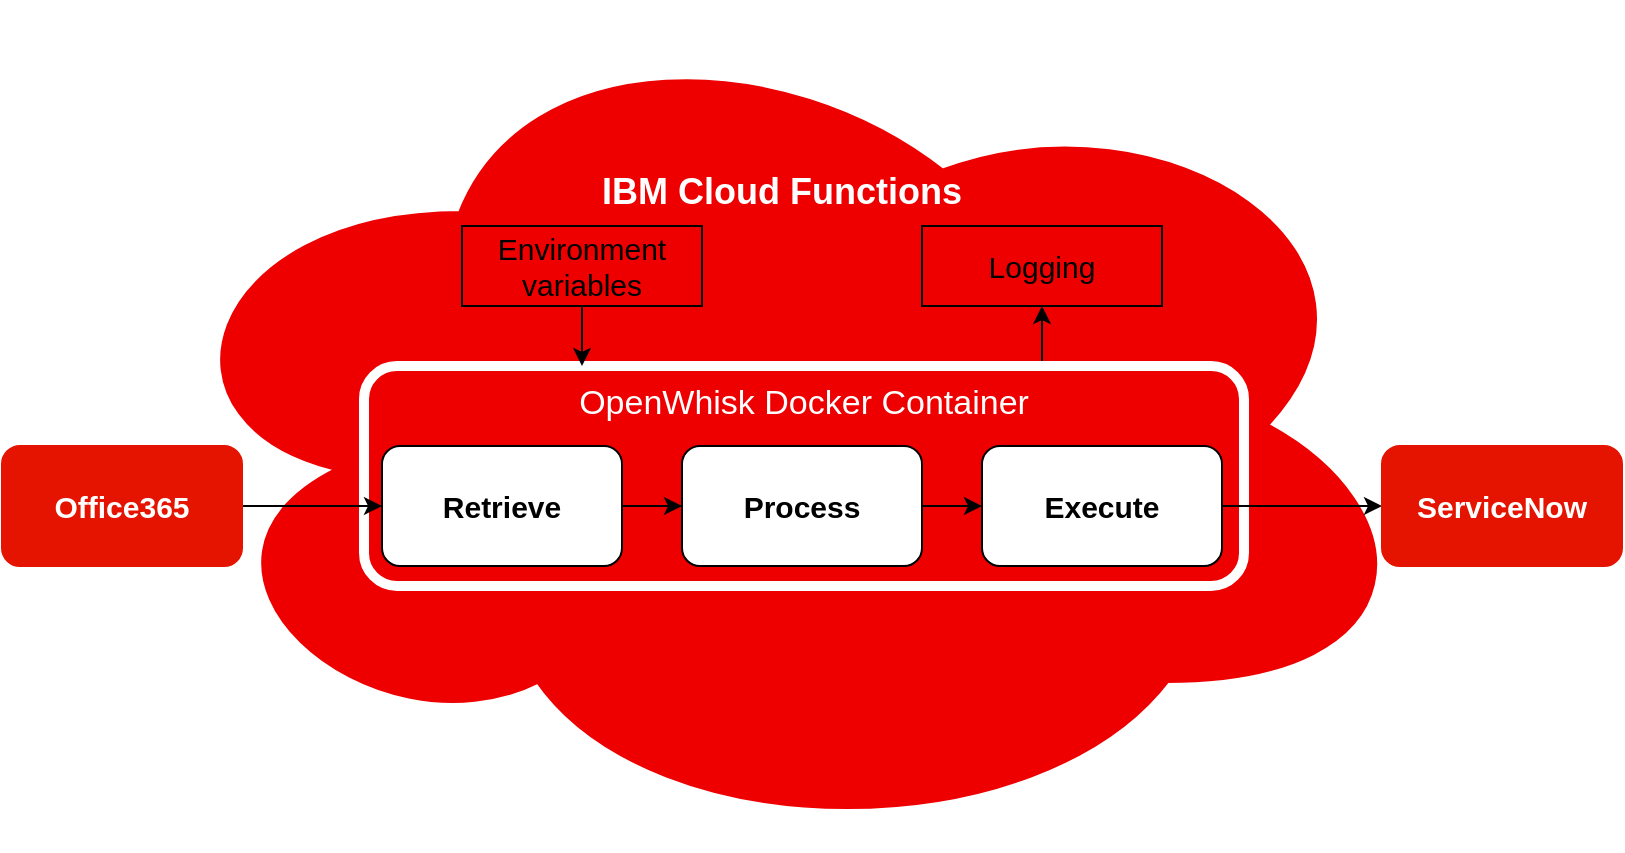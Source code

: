 <mxfile version="10.7.5" type="github"><diagram id="Xsrj5gvIQPnTvIfYPSJn" name="Page-1"><mxGraphModel dx="2225" dy="810" grid="1" gridSize="10" guides="1" tooltips="1" connect="1" arrows="1" fold="1" page="1" pageScale="1" pageWidth="827" pageHeight="1169" math="0" shadow="0"><root><mxCell id="0"/><mxCell id="1" parent="0"/><mxCell id="LxgtS0Ey22xUTxcXNTPm-34" value="&lt;div style=&quot;font-size: 18px&quot;&gt;&lt;b&gt;IBM Cloud Functions&lt;/b&gt;&lt;/div&gt;&lt;div&gt;&lt;br&gt;&lt;/div&gt;&lt;div&gt;&lt;br&gt;&lt;/div&gt;&lt;div&gt;&lt;br&gt;&lt;/div&gt;&lt;div&gt;&lt;br&gt;&lt;/div&gt;&lt;div&gt;&lt;br&gt;&lt;/div&gt;&lt;div&gt;&lt;br&gt;&lt;/div&gt;&lt;div&gt;&lt;br&gt;&lt;/div&gt;&lt;div&gt;&lt;br&gt;&lt;/div&gt;&lt;div&gt;&lt;br&gt;&lt;/div&gt;&lt;div&gt;&lt;br&gt;&lt;/div&gt;&lt;div&gt;&lt;br&gt;&lt;/div&gt;&lt;div&gt;&lt;br&gt;&lt;/div&gt;&lt;div&gt;&lt;br&gt;&lt;/div&gt;" style="ellipse;shape=cloud;whiteSpace=wrap;html=1;rounded=1;shadow=0;comic=0;strokeColor=#EE0000;strokeWidth=5;fillColor=#EE0000;fontSize=15;fontColor=#ffffff;" vertex="1" parent="1"><mxGeometry x="40" y="40" width="640" height="420" as="geometry"/></mxCell><mxCell id="LxgtS0Ey22xUTxcXNTPm-32" style="edgeStyle=orthogonalEdgeStyle;rounded=0;orthogonalLoop=1;jettySize=auto;html=1;exitX=0.75;exitY=0;exitDx=0;exitDy=0;entryX=0.5;entryY=1;entryDx=0;entryDy=0;fontSize=15;" edge="1" parent="1" source="LxgtS0Ey22xUTxcXNTPm-1" target="LxgtS0Ey22xUTxcXNTPm-31"><mxGeometry relative="1" as="geometry"/></mxCell><mxCell id="LxgtS0Ey22xUTxcXNTPm-1" value="&lt;div style=&quot;font-size: 17px&quot;&gt;OpenWhisk Docker Container&lt;/div&gt;&lt;div&gt;&lt;br&gt;&lt;/div&gt;&lt;div&gt;&lt;br&gt;&lt;/div&gt;&lt;div&gt;&lt;br&gt;&lt;/div&gt;&lt;div&gt;&lt;br&gt;&lt;/div&gt;&lt;div&gt;&lt;br&gt;&lt;/div&gt;" style="rounded=1;whiteSpace=wrap;html=1;fillColor=none;strokeColor=#FFFFFF;fontColor=#ffffff;strokeWidth=5;" vertex="1" parent="1"><mxGeometry x="151" y="220" width="440" height="110" as="geometry"/></mxCell><mxCell id="LxgtS0Ey22xUTxcXNTPm-2" value="Retrieve" style="rounded=1;whiteSpace=wrap;html=1;fontStyle=1;fontSize=15;" vertex="1" parent="1"><mxGeometry x="160" y="260" width="120" height="60" as="geometry"/></mxCell><mxCell id="LxgtS0Ey22xUTxcXNTPm-8" style="edgeStyle=orthogonalEdgeStyle;rounded=0;orthogonalLoop=1;jettySize=auto;html=1;exitX=1;exitY=0.5;exitDx=0;exitDy=0;" edge="1" parent="1" source="LxgtS0Ey22xUTxcXNTPm-3" target="LxgtS0Ey22xUTxcXNTPm-4"><mxGeometry relative="1" as="geometry"/></mxCell><mxCell id="LxgtS0Ey22xUTxcXNTPm-3" value="Process" style="rounded=1;whiteSpace=wrap;html=1;fontSize=15;fontStyle=1" vertex="1" parent="1"><mxGeometry x="310" y="260" width="120" height="60" as="geometry"/></mxCell><mxCell id="LxgtS0Ey22xUTxcXNTPm-15" style="edgeStyle=orthogonalEdgeStyle;rounded=0;orthogonalLoop=1;jettySize=auto;html=1;exitX=1;exitY=0.5;exitDx=0;exitDy=0;fontSize=15;" edge="1" parent="1" source="LxgtS0Ey22xUTxcXNTPm-4" target="LxgtS0Ey22xUTxcXNTPm-14"><mxGeometry relative="1" as="geometry"/></mxCell><mxCell id="LxgtS0Ey22xUTxcXNTPm-4" value="Execute" style="rounded=1;whiteSpace=wrap;html=1;fontSize=15;fontStyle=1" vertex="1" parent="1"><mxGeometry x="460" y="260" width="120" height="60" as="geometry"/></mxCell><mxCell id="LxgtS0Ey22xUTxcXNTPm-6" value="" style="endArrow=classic;html=1;entryX=0;entryY=0.5;entryDx=0;entryDy=0;exitX=1;exitY=0.5;exitDx=0;exitDy=0;" edge="1" parent="1" source="LxgtS0Ey22xUTxcXNTPm-2" target="LxgtS0Ey22xUTxcXNTPm-3"><mxGeometry width="50" height="50" relative="1" as="geometry"><mxPoint x="160" y="440" as="sourcePoint"/><mxPoint x="210" y="390" as="targetPoint"/></mxGeometry></mxCell><mxCell id="LxgtS0Ey22xUTxcXNTPm-11" style="edgeStyle=orthogonalEdgeStyle;rounded=0;orthogonalLoop=1;jettySize=auto;html=1;exitX=1;exitY=0.5;exitDx=0;exitDy=0;" edge="1" parent="1" source="LxgtS0Ey22xUTxcXNTPm-13" target="LxgtS0Ey22xUTxcXNTPm-2"><mxGeometry relative="1" as="geometry"><mxPoint x="100" y="290" as="sourcePoint"/></mxGeometry></mxCell><mxCell id="LxgtS0Ey22xUTxcXNTPm-13" value="&lt;font color=&quot;#FFFFFF&quot;&gt;Office365&lt;/font&gt;" style="rounded=1;whiteSpace=wrap;html=1;strokeColor=#E51400;fillColor=#E51400;fontSize=15;fontStyle=1" vertex="1" parent="1"><mxGeometry x="-30" y="260" width="120" height="60" as="geometry"/></mxCell><mxCell id="LxgtS0Ey22xUTxcXNTPm-14" value="&lt;b&gt;&lt;font color=&quot;#FFFFFF&quot;&gt;ServiceNow&lt;/font&gt;&lt;/b&gt;" style="rounded=1;whiteSpace=wrap;html=1;strokeColor=#E51400;fillColor=#E51400;fontSize=15;" vertex="1" parent="1"><mxGeometry x="660" y="260" width="120" height="60" as="geometry"/></mxCell><mxCell id="LxgtS0Ey22xUTxcXNTPm-36" value="" style="edgeStyle=orthogonalEdgeStyle;rounded=0;orthogonalLoop=1;jettySize=auto;html=1;fontSize=15;" edge="1" parent="1" source="LxgtS0Ey22xUTxcXNTPm-18"><mxGeometry relative="1" as="geometry"><mxPoint x="260" y="220" as="targetPoint"/></mxGeometry></mxCell><mxCell id="LxgtS0Ey22xUTxcXNTPm-18" value="Environment variables" style="rounded=0;whiteSpace=wrap;html=1;strokeColor=#000000;fillColor=none;fontSize=15;" vertex="1" parent="1"><mxGeometry x="200" y="150" width="120" height="40" as="geometry"/></mxCell><mxCell id="LxgtS0Ey22xUTxcXNTPm-31" value="Logging" style="rounded=0;whiteSpace=wrap;html=1;strokeColor=#000000;fillColor=none;fontSize=15;" vertex="1" parent="1"><mxGeometry x="430" y="150" width="120" height="40" as="geometry"/></mxCell></root></mxGraphModel></diagram></mxfile>